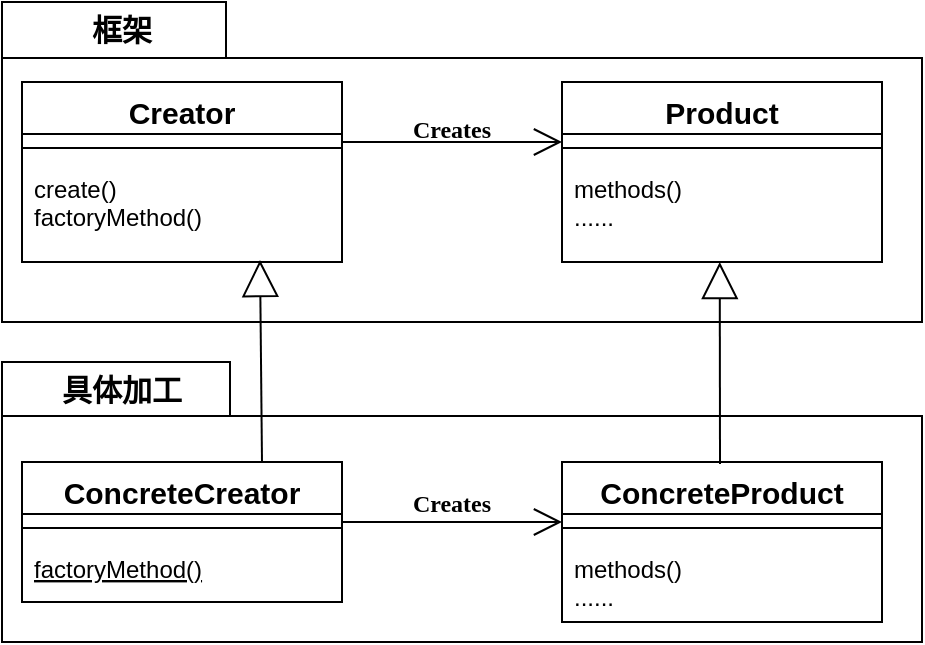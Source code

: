 <mxfile version="12.2.4" pages="1"><diagram id="XEKujJXzFFlu3Q446ELj" name="Page-1"><mxGraphModel dx="976" dy="549" grid="1" gridSize="10" guides="1" tooltips="1" connect="1" arrows="1" fold="1" page="1" pageScale="1" pageWidth="827" pageHeight="1169" math="0" shadow="0"><root><mxCell id="0"/><mxCell id="1" parent="0"/><object label="" framwork="" id="14"><mxCell style="shape=folder;fontStyle=1;spacingTop=10;tabWidth=112;tabHeight=28;tabPosition=left;html=1;verticalAlign=top;align=left;" parent="1" vertex="1"><mxGeometry x="110" y="90" width="460" height="160" as="geometry"/></mxCell></object><mxCell id="6" value="Creator" style="swimlane;fontStyle=1;align=center;verticalAlign=top;childLayout=stackLayout;horizontal=1;startSize=26;horizontalStack=0;resizeParent=1;resizeParentMax=0;resizeLast=0;collapsible=1;marginBottom=0;fontSize=15;" parent="1" vertex="1"><mxGeometry x="120" y="130" width="160" height="90" as="geometry"/></mxCell><mxCell id="8" value="" style="line;strokeWidth=1;fillColor=none;align=left;verticalAlign=middle;spacingTop=-1;spacingLeft=3;spacingRight=3;rotatable=0;labelPosition=right;points=[];portConstraint=eastwest;" parent="6" vertex="1"><mxGeometry y="26" width="160" height="14" as="geometry"/></mxCell><mxCell id="9" value="create()&#10;factoryMethod()" style="text;strokeColor=none;fillColor=none;align=left;verticalAlign=top;spacingLeft=4;spacingRight=4;overflow=hidden;rotatable=0;points=[[0,0.5],[1,0.5]];portConstraint=eastwest;" parent="6" vertex="1"><mxGeometry y="40" width="160" height="50" as="geometry"/></mxCell><mxCell id="10" value="Product" style="swimlane;fontStyle=1;align=center;verticalAlign=top;childLayout=stackLayout;horizontal=1;startSize=26;horizontalStack=0;resizeParent=1;resizeParentMax=0;resizeLast=0;collapsible=1;marginBottom=0;fontSize=15;" parent="1" vertex="1"><mxGeometry x="390" y="130" width="160" height="90" as="geometry"/></mxCell><mxCell id="12" value="" style="line;strokeWidth=1;fillColor=none;align=left;verticalAlign=middle;spacingTop=-1;spacingLeft=3;spacingRight=3;rotatable=0;labelPosition=right;points=[];portConstraint=eastwest;" parent="10" vertex="1"><mxGeometry y="26" width="160" height="14" as="geometry"/></mxCell><mxCell id="13" value="methods()&#10;......" style="text;strokeColor=none;fillColor=none;align=left;verticalAlign=top;spacingLeft=4;spacingRight=4;overflow=hidden;rotatable=0;points=[[0,0.5],[1,0.5]];portConstraint=eastwest;" parent="10" vertex="1"><mxGeometry y="40" width="160" height="50" as="geometry"/></mxCell><mxCell id="23" value="" style="shape=folder;fontStyle=1;spacingTop=10;tabWidth=114;tabHeight=27;tabPosition=left;html=1;" parent="1" vertex="1"><mxGeometry x="110" y="270" width="460" height="140" as="geometry"/></mxCell><object label="" id="25"><mxCell style="endArrow=open;endFill=1;endSize=12;html=1;fontSize=15;" parent="1" edge="1"><mxGeometry width="160" relative="1" as="geometry"><mxPoint x="280" y="160" as="sourcePoint"/><mxPoint x="390" y="160" as="targetPoint"/></mxGeometry></mxCell></object><mxCell id="32" value="具体加工" style="text;align=center;fontStyle=1;verticalAlign=middle;spacingLeft=3;spacingRight=3;strokeColor=none;rotatable=0;points=[[0,0.5],[1,0.5]];portConstraint=eastwest;fontSize=15;" parent="1" vertex="1"><mxGeometry x="130" y="270" width="80" height="26" as="geometry"/></mxCell><mxCell id="33" value="框架" style="text;align=center;fontStyle=1;verticalAlign=middle;spacingLeft=3;spacingRight=3;strokeColor=none;rotatable=0;points=[[0,0.5],[1,0.5]];portConstraint=eastwest;fontSize=15;" parent="1" vertex="1"><mxGeometry x="130" y="90" width="80" height="26" as="geometry"/></mxCell><mxCell id="34" value="ConcreteCreator" style="swimlane;fontStyle=1;align=center;verticalAlign=top;childLayout=stackLayout;horizontal=1;startSize=26;horizontalStack=0;resizeParent=1;resizeParentMax=0;resizeLast=0;collapsible=1;marginBottom=0;fontSize=15;" parent="1" vertex="1"><mxGeometry x="120" y="320" width="160" height="70" as="geometry"/></mxCell><mxCell id="36" value="" style="line;strokeWidth=1;fillColor=none;align=left;verticalAlign=middle;spacingTop=-1;spacingLeft=3;spacingRight=3;rotatable=0;labelPosition=right;points=[];portConstraint=eastwest;" parent="34" vertex="1"><mxGeometry y="26" width="160" height="14" as="geometry"/></mxCell><mxCell id="37" value="factoryMethod()" style="text;strokeColor=none;fillColor=none;align=left;verticalAlign=top;spacingLeft=4;spacingRight=4;overflow=hidden;rotatable=0;points=[[0,0.5],[1,0.5]];portConstraint=eastwest;fontStyle=4" parent="34" vertex="1"><mxGeometry y="40" width="160" height="30" as="geometry"/></mxCell><mxCell id="38" value="ConcreteProduct" style="swimlane;fontStyle=1;align=center;verticalAlign=top;childLayout=stackLayout;horizontal=1;startSize=26;horizontalStack=0;resizeParent=1;resizeParentMax=0;resizeLast=0;collapsible=1;marginBottom=0;fontSize=15;" parent="1" vertex="1"><mxGeometry x="390" y="320" width="160" height="80" as="geometry"/></mxCell><mxCell id="40" value="" style="line;strokeWidth=1;fillColor=none;align=left;verticalAlign=middle;spacingTop=-1;spacingLeft=3;spacingRight=3;rotatable=0;labelPosition=right;points=[];portConstraint=eastwest;" parent="38" vertex="1"><mxGeometry y="26" width="160" height="14" as="geometry"/></mxCell><mxCell id="41" value="methods()&#10;......&#10;" style="text;strokeColor=none;fillColor=none;align=left;verticalAlign=top;spacingLeft=4;spacingRight=4;overflow=hidden;rotatable=0;points=[[0,0.5],[1,0.5]];portConstraint=eastwest;" parent="38" vertex="1"><mxGeometry y="40" width="160" height="40" as="geometry"/></mxCell><mxCell id="43" value="Creates" style="text;align=center;fontStyle=1;verticalAlign=middle;spacingLeft=3;spacingRight=3;strokeColor=none;rotatable=0;points=[[0,0.5],[1,0.5]];portConstraint=eastwest;fontSize=12;fontFamily=默认;" parent="1" vertex="1"><mxGeometry x="295" y="140" width="80" height="26" as="geometry"/></mxCell><mxCell id="52" value="" style="endArrow=open;endFill=1;endSize=12;html=1;fontSize=15;" parent="1" edge="1"><mxGeometry width="160" relative="1" as="geometry"><mxPoint x="280" y="350" as="sourcePoint"/><mxPoint x="390" y="350" as="targetPoint"/></mxGeometry></mxCell><mxCell id="53" value="Creates" style="text;align=center;fontStyle=1;verticalAlign=middle;spacingLeft=3;spacingRight=3;strokeColor=none;rotatable=0;points=[[0,0.5],[1,0.5]];portConstraint=eastwest;fontSize=12;fontFamily=默认;" parent="1" vertex="1"><mxGeometry x="295" y="327" width="80" height="26" as="geometry"/></mxCell><mxCell id="54" value="" style="endArrow=block;endSize=16;endFill=0;html=1;fontFamily=默认;fontSize=13;exitX=0.75;exitY=0;exitDx=0;exitDy=0;" parent="1" source="34" edge="1"><mxGeometry width="160" relative="1" as="geometry"><mxPoint x="110" y="430" as="sourcePoint"/><mxPoint x="239" y="219" as="targetPoint"/><Array as="points"/></mxGeometry></mxCell><mxCell id="55" value="" style="endArrow=block;endSize=16;endFill=0;html=1;fontFamily=默认;fontSize=13;entryX=0.743;entryY=0.98;entryDx=0;entryDy=0;entryPerimeter=0;" parent="1" edge="1"><mxGeometry width="160" relative="1" as="geometry"><mxPoint x="469" y="321" as="sourcePoint"/><mxPoint x="468.88" y="220" as="targetPoint"/><Array as="points"/></mxGeometry></mxCell></root></mxGraphModel></diagram></mxfile>